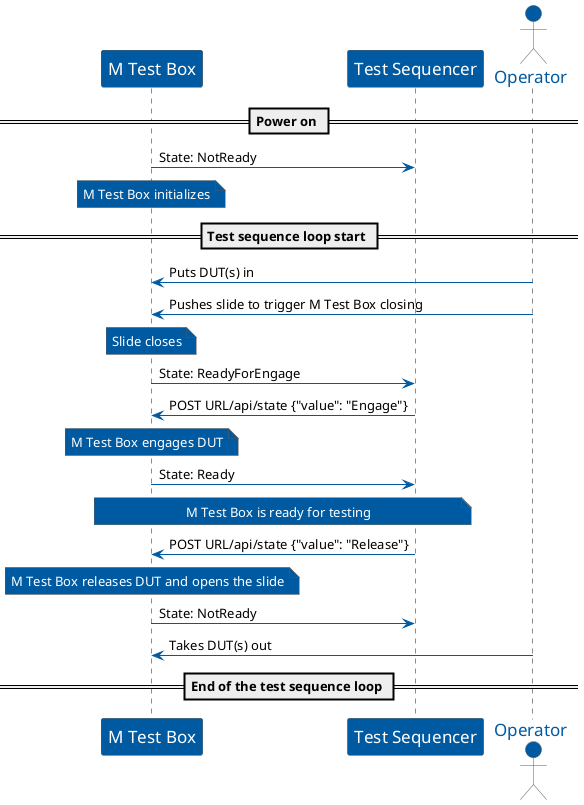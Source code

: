 
@startuml

skinparam noteBorderColor #5a5a5a
skinparam noteBackgroundColor #005aa1
skinparam noteFontColor white


skinparam sequence {
  ArrowColor #005aa1
  ParticipantBackgroundColor #005aa1
  ParticipantFontName Apex
  ParticipantFontSize 17
  ParticipantFontColor White
  ParticipantBorderColor #5a5a5a

  ActorBorderColor #5a5a5a
  ActorBackgroundColor #005aa1
  ActorFontColor #005aa1
  ActorFontSize 17
  ActorFontName Apex


}


participant "M Test Box"
participant "Test Sequencer"
actor Operator

== Power on ==

"M Test Box" -> "Test Sequencer": State: NotReady

note over "M Test Box": M Test Box initializes


== Test sequence loop start ==

Operator -> "M Test Box": Puts DUT(s) in

Operator -> "M Test Box": Pushes slide to trigger M Test Box closing

note over "M Test Box": Slide closes

"M Test Box" -> "Test Sequencer": State: ReadyForEngage

"Test Sequencer" -> "M Test Box": POST URL/api/state {"value": "Engage"}

note over "M Test Box": M Test Box engages DUT

"M Test Box" -> "Test Sequencer": State: Ready

note over "Test Sequencer", "M Test Box": M Test Box is ready for testing

"Test Sequencer" -> "M Test Box": POST URL/api/state {"value": "Release"}

note over "M Test Box": M Test Box releases DUT and opens the slide

"M Test Box" -> "Test Sequencer": State: NotReady

Operator -> "M Test Box": Takes DUT(s) out

== End of the test sequence loop ==

@enduml
